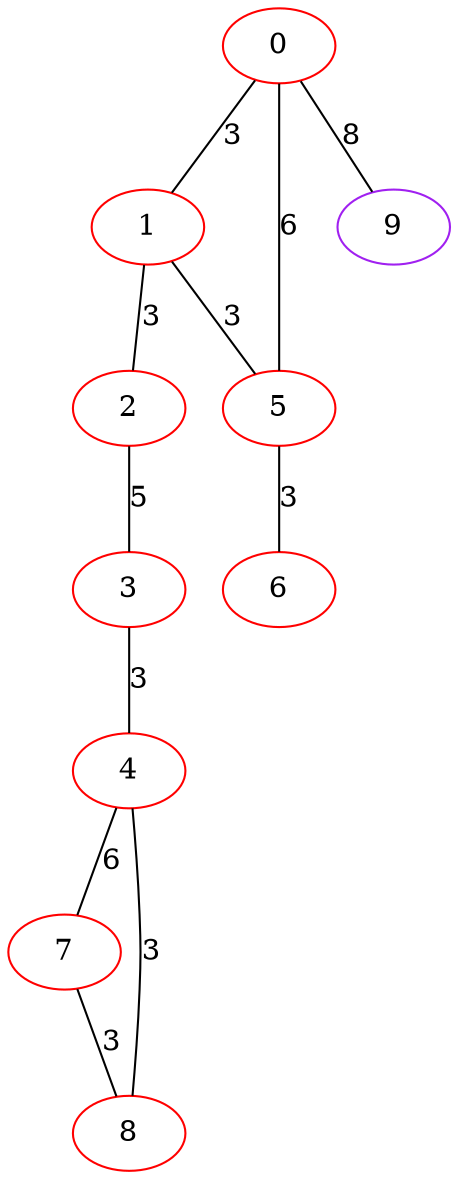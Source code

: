 graph "" {
0 [color=red, weight=1];
1 [color=red, weight=1];
2 [color=red, weight=1];
3 [color=red, weight=1];
4 [color=red, weight=1];
5 [color=red, weight=1];
6 [color=red, weight=1];
7 [color=red, weight=1];
8 [color=red, weight=1];
9 [color=purple, weight=4];
0 -- 1  [key=0, label=3];
0 -- 5  [key=0, label=6];
0 -- 9  [key=0, label=8];
1 -- 2  [key=0, label=3];
1 -- 5  [key=0, label=3];
2 -- 3  [key=0, label=5];
3 -- 4  [key=0, label=3];
4 -- 8  [key=0, label=3];
4 -- 7  [key=0, label=6];
5 -- 6  [key=0, label=3];
7 -- 8  [key=0, label=3];
}
